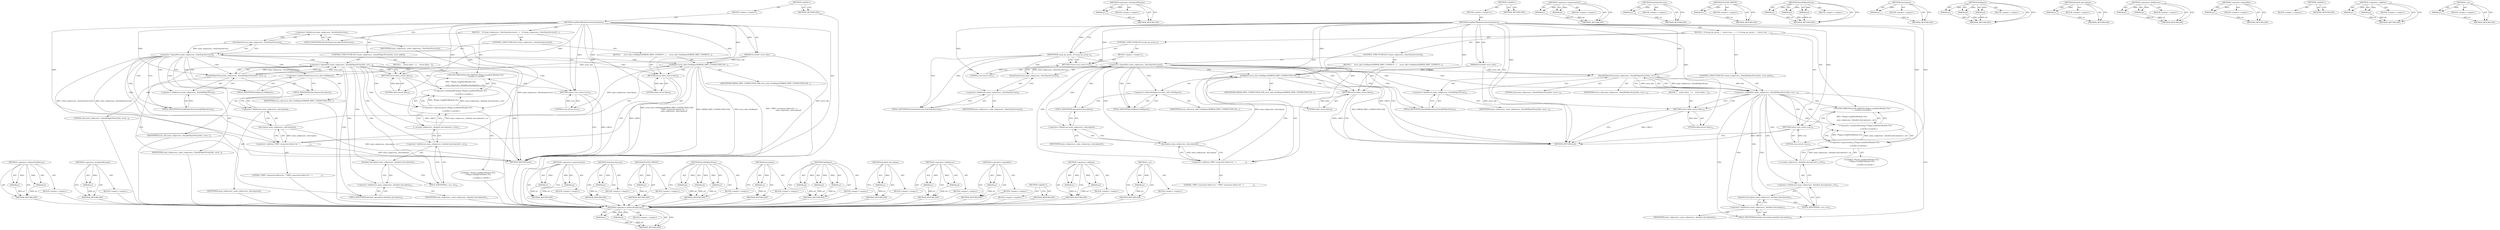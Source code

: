 digraph "c_str" {
vulnerable_100 [label=<(METHOD,&lt;operator&gt;.indirectFieldAccess)>];
vulnerable_101 [label=<(PARAM,p1)>];
vulnerable_102 [label=<(PARAM,p2)>];
vulnerable_103 [label=<(BLOCK,&lt;empty&gt;,&lt;empty&gt;)>];
vulnerable_104 [label=<(METHOD_RETURN,ANY)>];
vulnerable_124 [label=<(METHOD,&lt;operator&gt;.bracketedPrimary)>];
vulnerable_125 [label=<(PARAM,p1)>];
vulnerable_126 [label=<(BLOCK,&lt;empty&gt;,&lt;empty&gt;)>];
vulnerable_127 [label=<(METHOD_RETURN,ANY)>];
vulnerable_6 [label=<(METHOD,&lt;global&gt;)<SUB>1</SUB>>];
vulnerable_7 [label=<(BLOCK,&lt;empty&gt;,&lt;empty&gt;)<SUB>1</SUB>>];
vulnerable_8 [label=<(METHOD,LoadNaClModuleContinuationIntern)<SUB>1</SUB>>];
vulnerable_9 [label=<(PARAM,ErrorInfo* error_info)<SUB>1</SUB>>];
vulnerable_10 [label=<(BLOCK,{
  if (using_ipc_proxy_)
    return true;
   i...,{
  if (using_ipc_proxy_)
    return true;
   i...)<SUB>1</SUB>>];
vulnerable_11 [label=<(CONTROL_STRUCTURE,IF,if (using_ipc_proxy_))<SUB>2</SUB>>];
vulnerable_12 [label=<(IDENTIFIER,using_ipc_proxy_,if (using_ipc_proxy_))<SUB>2</SUB>>];
vulnerable_13 [label=<(BLOCK,&lt;empty&gt;,&lt;empty&gt;)<SUB>3</SUB>>];
vulnerable_14 [label=<(RETURN,return true;,return true;)<SUB>3</SUB>>];
vulnerable_15 [label=<(LITERAL,true,return true;)<SUB>3</SUB>>];
vulnerable_16 [label=<(CONTROL_STRUCTURE,IF,if (!main_subprocess_.StartSrpcServices()))<SUB>4</SUB>>];
vulnerable_17 [label=<(&lt;operator&gt;.logicalNot,!main_subprocess_.StartSrpcServices())<SUB>4</SUB>>];
vulnerable_18 [label=<(StartSrpcServices,main_subprocess_.StartSrpcServices())<SUB>4</SUB>>];
vulnerable_19 [label=<(&lt;operator&gt;.fieldAccess,main_subprocess_.StartSrpcServices)<SUB>4</SUB>>];
vulnerable_20 [label=<(IDENTIFIER,main_subprocess_,main_subprocess_.StartSrpcServices())<SUB>4</SUB>>];
vulnerable_21 [label=<(FIELD_IDENTIFIER,StartSrpcServices,StartSrpcServices)<SUB>4</SUB>>];
vulnerable_22 [label=<(BLOCK,{
     error_info-&gt;SetReport(ERROR_SRPC_CONNECT...,{
     error_info-&gt;SetReport(ERROR_SRPC_CONNECT...)<SUB>4</SUB>>];
vulnerable_23 [label=<(SetReport,error_info-&gt;SetReport(ERROR_SRPC_CONNECTION_FAI...)<SUB>5</SUB>>];
vulnerable_24 [label=<(&lt;operator&gt;.indirectFieldAccess,error_info-&gt;SetReport)<SUB>5</SUB>>];
vulnerable_25 [label=<(IDENTIFIER,error_info,error_info-&gt;SetReport(ERROR_SRPC_CONNECTION_FAI...)<SUB>5</SUB>>];
vulnerable_26 [label=<(FIELD_IDENTIFIER,SetReport,SetReport)<SUB>5</SUB>>];
vulnerable_27 [label=<(IDENTIFIER,ERROR_SRPC_CONNECTION_FAIL,error_info-&gt;SetReport(ERROR_SRPC_CONNECTION_FAI...)<SUB>5</SUB>>];
vulnerable_28 [label=<(&lt;operator&gt;.addition,&quot;SRPC connection failure for &quot; +
              ...)<SUB>6</SUB>>];
vulnerable_29 [label=<(LITERAL,&quot;SRPC connection failure for &quot;,&quot;SRPC connection failure for &quot; +
              ...)<SUB>6</SUB>>];
vulnerable_30 [label=<(description,main_subprocess_.description())<SUB>7</SUB>>];
vulnerable_31 [label=<(&lt;operator&gt;.fieldAccess,main_subprocess_.description)<SUB>7</SUB>>];
vulnerable_32 [label=<(IDENTIFIER,main_subprocess_,main_subprocess_.description())<SUB>7</SUB>>];
vulnerable_33 [label=<(FIELD_IDENTIFIER,description,description)<SUB>7</SUB>>];
vulnerable_34 [label=<(RETURN,return false;,return false;)<SUB>8</SUB>>];
vulnerable_35 [label=<(LITERAL,false,return false;)<SUB>8</SUB>>];
vulnerable_36 [label=<(CONTROL_STRUCTURE,IF,if (!main_subprocess_.StartJSObjectProxy(this, error_info)))<SUB>10</SUB>>];
vulnerable_37 [label=<(&lt;operator&gt;.logicalNot,!main_subprocess_.StartJSObjectProxy(this, erro...)<SUB>10</SUB>>];
vulnerable_38 [label=<(StartJSObjectProxy,main_subprocess_.StartJSObjectProxy(this, error...)<SUB>10</SUB>>];
vulnerable_39 [label=<(&lt;operator&gt;.fieldAccess,main_subprocess_.StartJSObjectProxy)<SUB>10</SUB>>];
vulnerable_40 [label=<(IDENTIFIER,main_subprocess_,main_subprocess_.StartJSObjectProxy(this, error...)<SUB>10</SUB>>];
vulnerable_41 [label=<(FIELD_IDENTIFIER,StartJSObjectProxy,StartJSObjectProxy)<SUB>10</SUB>>];
vulnerable_42 [label=<(LITERAL,this,main_subprocess_.StartJSObjectProxy(this, error...)<SUB>10</SUB>>];
vulnerable_43 [label=<(IDENTIFIER,error_info,main_subprocess_.StartJSObjectProxy(this, error...)<SUB>10</SUB>>];
vulnerable_44 [label=<(BLOCK,{
    return false;
  },{
    return false;
  })<SUB>10</SUB>>];
vulnerable_45 [label=<(RETURN,return false;,return false;)<SUB>11</SUB>>];
vulnerable_46 [label=<(LITERAL,false,return false;)<SUB>11</SUB>>];
vulnerable_47 [label="<(PLUGIN_PRINTF,PLUGIN_PRINTF((&quot;Plugin::LoadNaClModule (%s)\n&quot;,...)<SUB>13</SUB>>"];
vulnerable_48 [label="<(&lt;operator&gt;.bracketedPrimary,(&quot;Plugin::LoadNaClModule (%s)\n&quot;,
             ...)<SUB>13</SUB>>"];
vulnerable_49 [label="<(&lt;operator&gt;.expressionList,&quot;Plugin::LoadNaClModule (%s)\n&quot;,
              ...)<SUB>13</SUB>>"];
vulnerable_50 [label="<(LITERAL,&quot;Plugin::LoadNaClModule (%s)\n&quot;,&quot;Plugin::LoadNaClModule (%s)\n&quot;,
              ...)<SUB>13</SUB>>"];
vulnerable_51 [label=<(c_str,main_subprocess_.detailed_description().c_str())<SUB>14</SUB>>];
vulnerable_52 [label=<(&lt;operator&gt;.fieldAccess,main_subprocess_.detailed_description().c_str)<SUB>14</SUB>>];
vulnerable_53 [label=<(detailed_description,main_subprocess_.detailed_description())<SUB>14</SUB>>];
vulnerable_54 [label=<(&lt;operator&gt;.fieldAccess,main_subprocess_.detailed_description)<SUB>14</SUB>>];
vulnerable_55 [label=<(IDENTIFIER,main_subprocess_,main_subprocess_.detailed_description())<SUB>14</SUB>>];
vulnerable_56 [label=<(FIELD_IDENTIFIER,detailed_description,detailed_description)<SUB>14</SUB>>];
vulnerable_57 [label=<(FIELD_IDENTIFIER,c_str,c_str)<SUB>14</SUB>>];
vulnerable_58 [label=<(RETURN,return true;,return true;)<SUB>15</SUB>>];
vulnerable_59 [label=<(LITERAL,true,return true;)<SUB>15</SUB>>];
vulnerable_60 [label=<(METHOD_RETURN,bool)<SUB>1</SUB>>];
vulnerable_62 [label=<(METHOD_RETURN,ANY)<SUB>1</SUB>>];
vulnerable_128 [label=<(METHOD,&lt;operator&gt;.expressionList)>];
vulnerable_129 [label=<(PARAM,p1)>];
vulnerable_130 [label=<(PARAM,p2)>];
vulnerable_131 [label=<(BLOCK,&lt;empty&gt;,&lt;empty&gt;)>];
vulnerable_132 [label=<(METHOD_RETURN,ANY)>];
vulnerable_85 [label=<(METHOD,StartSrpcServices)>];
vulnerable_86 [label=<(PARAM,p1)>];
vulnerable_87 [label=<(BLOCK,&lt;empty&gt;,&lt;empty&gt;)>];
vulnerable_88 [label=<(METHOD_RETURN,ANY)>];
vulnerable_120 [label=<(METHOD,PLUGIN_PRINTF)>];
vulnerable_121 [label=<(PARAM,p1)>];
vulnerable_122 [label=<(BLOCK,&lt;empty&gt;,&lt;empty&gt;)>];
vulnerable_123 [label=<(METHOD_RETURN,ANY)>];
vulnerable_114 [label=<(METHOD,StartJSObjectProxy)>];
vulnerable_115 [label=<(PARAM,p1)>];
vulnerable_116 [label=<(PARAM,p2)>];
vulnerable_117 [label=<(PARAM,p3)>];
vulnerable_118 [label=<(BLOCK,&lt;empty&gt;,&lt;empty&gt;)>];
vulnerable_119 [label=<(METHOD_RETURN,ANY)>];
vulnerable_110 [label=<(METHOD,description)>];
vulnerable_111 [label=<(PARAM,p1)>];
vulnerable_112 [label=<(BLOCK,&lt;empty&gt;,&lt;empty&gt;)>];
vulnerable_113 [label=<(METHOD_RETURN,ANY)>];
vulnerable_94 [label=<(METHOD,SetReport)>];
vulnerable_95 [label=<(PARAM,p1)>];
vulnerable_96 [label=<(PARAM,p2)>];
vulnerable_97 [label=<(PARAM,p3)>];
vulnerable_98 [label=<(BLOCK,&lt;empty&gt;,&lt;empty&gt;)>];
vulnerable_99 [label=<(METHOD_RETURN,ANY)>];
vulnerable_137 [label=<(METHOD,detailed_description)>];
vulnerable_138 [label=<(PARAM,p1)>];
vulnerable_139 [label=<(BLOCK,&lt;empty&gt;,&lt;empty&gt;)>];
vulnerable_140 [label=<(METHOD_RETURN,ANY)>];
vulnerable_89 [label=<(METHOD,&lt;operator&gt;.fieldAccess)>];
vulnerable_90 [label=<(PARAM,p1)>];
vulnerable_91 [label=<(PARAM,p2)>];
vulnerable_92 [label=<(BLOCK,&lt;empty&gt;,&lt;empty&gt;)>];
vulnerable_93 [label=<(METHOD_RETURN,ANY)>];
vulnerable_81 [label=<(METHOD,&lt;operator&gt;.logicalNot)>];
vulnerable_82 [label=<(PARAM,p1)>];
vulnerable_83 [label=<(BLOCK,&lt;empty&gt;,&lt;empty&gt;)>];
vulnerable_84 [label=<(METHOD_RETURN,ANY)>];
vulnerable_75 [label=<(METHOD,&lt;global&gt;)<SUB>1</SUB>>];
vulnerable_76 [label=<(BLOCK,&lt;empty&gt;,&lt;empty&gt;)>];
vulnerable_77 [label=<(METHOD_RETURN,ANY)>];
vulnerable_105 [label=<(METHOD,&lt;operator&gt;.addition)>];
vulnerable_106 [label=<(PARAM,p1)>];
vulnerable_107 [label=<(PARAM,p2)>];
vulnerable_108 [label=<(BLOCK,&lt;empty&gt;,&lt;empty&gt;)>];
vulnerable_109 [label=<(METHOD_RETURN,ANY)>];
vulnerable_133 [label=<(METHOD,c_str)>];
vulnerable_134 [label=<(PARAM,p1)>];
vulnerable_135 [label=<(BLOCK,&lt;empty&gt;,&lt;empty&gt;)>];
vulnerable_136 [label=<(METHOD_RETURN,ANY)>];
fixed_95 [label=<(METHOD,&lt;operator&gt;.indirectFieldAccess)>];
fixed_96 [label=<(PARAM,p1)>];
fixed_97 [label=<(PARAM,p2)>];
fixed_98 [label=<(BLOCK,&lt;empty&gt;,&lt;empty&gt;)>];
fixed_99 [label=<(METHOD_RETURN,ANY)>];
fixed_119 [label=<(METHOD,&lt;operator&gt;.bracketedPrimary)>];
fixed_120 [label=<(PARAM,p1)>];
fixed_121 [label=<(BLOCK,&lt;empty&gt;,&lt;empty&gt;)>];
fixed_122 [label=<(METHOD_RETURN,ANY)>];
fixed_6 [label=<(METHOD,&lt;global&gt;)<SUB>1</SUB>>];
fixed_7 [label=<(BLOCK,&lt;empty&gt;,&lt;empty&gt;)<SUB>1</SUB>>];
fixed_8 [label=<(METHOD,LoadNaClModuleContinuationIntern)<SUB>1</SUB>>];
fixed_9 [label=<(PARAM,ErrorInfo* error_info)<SUB>1</SUB>>];
fixed_10 [label=<(BLOCK,{
   if (!main_subprocess_.StartSrpcServices())...,{
   if (!main_subprocess_.StartSrpcServices())...)<SUB>1</SUB>>];
fixed_11 [label=<(CONTROL_STRUCTURE,IF,if (!main_subprocess_.StartSrpcServices()))<SUB>2</SUB>>];
fixed_12 [label=<(&lt;operator&gt;.logicalNot,!main_subprocess_.StartSrpcServices())<SUB>2</SUB>>];
fixed_13 [label=<(StartSrpcServices,main_subprocess_.StartSrpcServices())<SUB>2</SUB>>];
fixed_14 [label=<(&lt;operator&gt;.fieldAccess,main_subprocess_.StartSrpcServices)<SUB>2</SUB>>];
fixed_15 [label=<(IDENTIFIER,main_subprocess_,main_subprocess_.StartSrpcServices())<SUB>2</SUB>>];
fixed_16 [label=<(FIELD_IDENTIFIER,StartSrpcServices,StartSrpcServices)<SUB>2</SUB>>];
fixed_17 [label=<(BLOCK,{
     error_info-&gt;SetReport(ERROR_SRPC_CONNECT...,{
     error_info-&gt;SetReport(ERROR_SRPC_CONNECT...)<SUB>2</SUB>>];
fixed_18 [label=<(SetReport,error_info-&gt;SetReport(ERROR_SRPC_CONNECTION_FAI...)<SUB>3</SUB>>];
fixed_19 [label=<(&lt;operator&gt;.indirectFieldAccess,error_info-&gt;SetReport)<SUB>3</SUB>>];
fixed_20 [label=<(IDENTIFIER,error_info,error_info-&gt;SetReport(ERROR_SRPC_CONNECTION_FAI...)<SUB>3</SUB>>];
fixed_21 [label=<(FIELD_IDENTIFIER,SetReport,SetReport)<SUB>3</SUB>>];
fixed_22 [label=<(IDENTIFIER,ERROR_SRPC_CONNECTION_FAIL,error_info-&gt;SetReport(ERROR_SRPC_CONNECTION_FAI...)<SUB>3</SUB>>];
fixed_23 [label=<(&lt;operator&gt;.addition,&quot;SRPC connection failure for &quot; +
              ...)<SUB>4</SUB>>];
fixed_24 [label=<(LITERAL,&quot;SRPC connection failure for &quot;,&quot;SRPC connection failure for &quot; +
              ...)<SUB>4</SUB>>];
fixed_25 [label=<(description,main_subprocess_.description())<SUB>5</SUB>>];
fixed_26 [label=<(&lt;operator&gt;.fieldAccess,main_subprocess_.description)<SUB>5</SUB>>];
fixed_27 [label=<(IDENTIFIER,main_subprocess_,main_subprocess_.description())<SUB>5</SUB>>];
fixed_28 [label=<(FIELD_IDENTIFIER,description,description)<SUB>5</SUB>>];
fixed_29 [label=<(RETURN,return false;,return false;)<SUB>6</SUB>>];
fixed_30 [label=<(LITERAL,false,return false;)<SUB>6</SUB>>];
fixed_31 [label=<(CONTROL_STRUCTURE,IF,if (!main_subprocess_.StartJSObjectProxy(this, error_info)))<SUB>8</SUB>>];
fixed_32 [label=<(&lt;operator&gt;.logicalNot,!main_subprocess_.StartJSObjectProxy(this, erro...)<SUB>8</SUB>>];
fixed_33 [label=<(StartJSObjectProxy,main_subprocess_.StartJSObjectProxy(this, error...)<SUB>8</SUB>>];
fixed_34 [label=<(&lt;operator&gt;.fieldAccess,main_subprocess_.StartJSObjectProxy)<SUB>8</SUB>>];
fixed_35 [label=<(IDENTIFIER,main_subprocess_,main_subprocess_.StartJSObjectProxy(this, error...)<SUB>8</SUB>>];
fixed_36 [label=<(FIELD_IDENTIFIER,StartJSObjectProxy,StartJSObjectProxy)<SUB>8</SUB>>];
fixed_37 [label=<(LITERAL,this,main_subprocess_.StartJSObjectProxy(this, error...)<SUB>8</SUB>>];
fixed_38 [label=<(IDENTIFIER,error_info,main_subprocess_.StartJSObjectProxy(this, error...)<SUB>8</SUB>>];
fixed_39 [label=<(BLOCK,{
    return false;
  },{
    return false;
  })<SUB>8</SUB>>];
fixed_40 [label=<(RETURN,return false;,return false;)<SUB>9</SUB>>];
fixed_41 [label=<(LITERAL,false,return false;)<SUB>9</SUB>>];
fixed_42 [label="<(PLUGIN_PRINTF,PLUGIN_PRINTF((&quot;Plugin::LoadNaClModule (%s)\n&quot;,...)<SUB>11</SUB>>"];
fixed_43 [label="<(&lt;operator&gt;.bracketedPrimary,(&quot;Plugin::LoadNaClModule (%s)\n&quot;,
             ...)<SUB>11</SUB>>"];
fixed_44 [label="<(&lt;operator&gt;.expressionList,&quot;Plugin::LoadNaClModule (%s)\n&quot;,
              ...)<SUB>11</SUB>>"];
fixed_45 [label="<(LITERAL,&quot;Plugin::LoadNaClModule (%s)\n&quot;,&quot;Plugin::LoadNaClModule (%s)\n&quot;,
              ...)<SUB>11</SUB>>"];
fixed_46 [label=<(c_str,main_subprocess_.detailed_description().c_str())<SUB>12</SUB>>];
fixed_47 [label=<(&lt;operator&gt;.fieldAccess,main_subprocess_.detailed_description().c_str)<SUB>12</SUB>>];
fixed_48 [label=<(detailed_description,main_subprocess_.detailed_description())<SUB>12</SUB>>];
fixed_49 [label=<(&lt;operator&gt;.fieldAccess,main_subprocess_.detailed_description)<SUB>12</SUB>>];
fixed_50 [label=<(IDENTIFIER,main_subprocess_,main_subprocess_.detailed_description())<SUB>12</SUB>>];
fixed_51 [label=<(FIELD_IDENTIFIER,detailed_description,detailed_description)<SUB>12</SUB>>];
fixed_52 [label=<(FIELD_IDENTIFIER,c_str,c_str)<SUB>12</SUB>>];
fixed_53 [label=<(RETURN,return true;,return true;)<SUB>13</SUB>>];
fixed_54 [label=<(LITERAL,true,return true;)<SUB>13</SUB>>];
fixed_55 [label=<(METHOD_RETURN,bool)<SUB>1</SUB>>];
fixed_57 [label=<(METHOD_RETURN,ANY)<SUB>1</SUB>>];
fixed_123 [label=<(METHOD,&lt;operator&gt;.expressionList)>];
fixed_124 [label=<(PARAM,p1)>];
fixed_125 [label=<(PARAM,p2)>];
fixed_126 [label=<(BLOCK,&lt;empty&gt;,&lt;empty&gt;)>];
fixed_127 [label=<(METHOD_RETURN,ANY)>];
fixed_80 [label=<(METHOD,StartSrpcServices)>];
fixed_81 [label=<(PARAM,p1)>];
fixed_82 [label=<(BLOCK,&lt;empty&gt;,&lt;empty&gt;)>];
fixed_83 [label=<(METHOD_RETURN,ANY)>];
fixed_115 [label=<(METHOD,PLUGIN_PRINTF)>];
fixed_116 [label=<(PARAM,p1)>];
fixed_117 [label=<(BLOCK,&lt;empty&gt;,&lt;empty&gt;)>];
fixed_118 [label=<(METHOD_RETURN,ANY)>];
fixed_109 [label=<(METHOD,StartJSObjectProxy)>];
fixed_110 [label=<(PARAM,p1)>];
fixed_111 [label=<(PARAM,p2)>];
fixed_112 [label=<(PARAM,p3)>];
fixed_113 [label=<(BLOCK,&lt;empty&gt;,&lt;empty&gt;)>];
fixed_114 [label=<(METHOD_RETURN,ANY)>];
fixed_105 [label=<(METHOD,description)>];
fixed_106 [label=<(PARAM,p1)>];
fixed_107 [label=<(BLOCK,&lt;empty&gt;,&lt;empty&gt;)>];
fixed_108 [label=<(METHOD_RETURN,ANY)>];
fixed_89 [label=<(METHOD,SetReport)>];
fixed_90 [label=<(PARAM,p1)>];
fixed_91 [label=<(PARAM,p2)>];
fixed_92 [label=<(PARAM,p3)>];
fixed_93 [label=<(BLOCK,&lt;empty&gt;,&lt;empty&gt;)>];
fixed_94 [label=<(METHOD_RETURN,ANY)>];
fixed_132 [label=<(METHOD,detailed_description)>];
fixed_133 [label=<(PARAM,p1)>];
fixed_134 [label=<(BLOCK,&lt;empty&gt;,&lt;empty&gt;)>];
fixed_135 [label=<(METHOD_RETURN,ANY)>];
fixed_84 [label=<(METHOD,&lt;operator&gt;.fieldAccess)>];
fixed_85 [label=<(PARAM,p1)>];
fixed_86 [label=<(PARAM,p2)>];
fixed_87 [label=<(BLOCK,&lt;empty&gt;,&lt;empty&gt;)>];
fixed_88 [label=<(METHOD_RETURN,ANY)>];
fixed_76 [label=<(METHOD,&lt;operator&gt;.logicalNot)>];
fixed_77 [label=<(PARAM,p1)>];
fixed_78 [label=<(BLOCK,&lt;empty&gt;,&lt;empty&gt;)>];
fixed_79 [label=<(METHOD_RETURN,ANY)>];
fixed_70 [label=<(METHOD,&lt;global&gt;)<SUB>1</SUB>>];
fixed_71 [label=<(BLOCK,&lt;empty&gt;,&lt;empty&gt;)>];
fixed_72 [label=<(METHOD_RETURN,ANY)>];
fixed_100 [label=<(METHOD,&lt;operator&gt;.addition)>];
fixed_101 [label=<(PARAM,p1)>];
fixed_102 [label=<(PARAM,p2)>];
fixed_103 [label=<(BLOCK,&lt;empty&gt;,&lt;empty&gt;)>];
fixed_104 [label=<(METHOD_RETURN,ANY)>];
fixed_128 [label=<(METHOD,c_str)>];
fixed_129 [label=<(PARAM,p1)>];
fixed_130 [label=<(BLOCK,&lt;empty&gt;,&lt;empty&gt;)>];
fixed_131 [label=<(METHOD_RETURN,ANY)>];
vulnerable_100 -> vulnerable_101  [key=0, label="AST: "];
vulnerable_100 -> vulnerable_101  [key=1, label="DDG: "];
vulnerable_100 -> vulnerable_103  [key=0, label="AST: "];
vulnerable_100 -> vulnerable_102  [key=0, label="AST: "];
vulnerable_100 -> vulnerable_102  [key=1, label="DDG: "];
vulnerable_100 -> vulnerable_104  [key=0, label="AST: "];
vulnerable_100 -> vulnerable_104  [key=1, label="CFG: "];
vulnerable_101 -> vulnerable_104  [key=0, label="DDG: p1"];
vulnerable_102 -> vulnerable_104  [key=0, label="DDG: p2"];
vulnerable_124 -> vulnerable_125  [key=0, label="AST: "];
vulnerable_124 -> vulnerable_125  [key=1, label="DDG: "];
vulnerable_124 -> vulnerable_126  [key=0, label="AST: "];
vulnerable_124 -> vulnerable_127  [key=0, label="AST: "];
vulnerable_124 -> vulnerable_127  [key=1, label="CFG: "];
vulnerable_125 -> vulnerable_127  [key=0, label="DDG: p1"];
vulnerable_6 -> vulnerable_7  [key=0, label="AST: "];
vulnerable_6 -> vulnerable_62  [key=0, label="AST: "];
vulnerable_6 -> vulnerable_62  [key=1, label="CFG: "];
vulnerable_7 -> vulnerable_8  [key=0, label="AST: "];
vulnerable_8 -> vulnerable_9  [key=0, label="AST: "];
vulnerable_8 -> vulnerable_9  [key=1, label="DDG: "];
vulnerable_8 -> vulnerable_10  [key=0, label="AST: "];
vulnerable_8 -> vulnerable_60  [key=0, label="AST: "];
vulnerable_8 -> vulnerable_12  [key=0, label="CFG: "];
vulnerable_8 -> vulnerable_12  [key=1, label="DDG: "];
vulnerable_8 -> vulnerable_58  [key=0, label="DDG: "];
vulnerable_8 -> vulnerable_59  [key=0, label="DDG: "];
vulnerable_8 -> vulnerable_14  [key=0, label="DDG: "];
vulnerable_8 -> vulnerable_34  [key=0, label="DDG: "];
vulnerable_8 -> vulnerable_45  [key=0, label="DDG: "];
vulnerable_8 -> vulnerable_15  [key=0, label="DDG: "];
vulnerable_8 -> vulnerable_23  [key=0, label="DDG: "];
vulnerable_8 -> vulnerable_35  [key=0, label="DDG: "];
vulnerable_8 -> vulnerable_38  [key=0, label="DDG: "];
vulnerable_8 -> vulnerable_46  [key=0, label="DDG: "];
vulnerable_8 -> vulnerable_49  [key=0, label="DDG: "];
vulnerable_8 -> vulnerable_28  [key=0, label="DDG: "];
vulnerable_9 -> vulnerable_60  [key=0, label="DDG: error_info"];
vulnerable_9 -> vulnerable_23  [key=0, label="DDG: error_info"];
vulnerable_9 -> vulnerable_38  [key=0, label="DDG: error_info"];
vulnerable_10 -> vulnerable_11  [key=0, label="AST: "];
vulnerable_10 -> vulnerable_16  [key=0, label="AST: "];
vulnerable_10 -> vulnerable_36  [key=0, label="AST: "];
vulnerable_10 -> vulnerable_47  [key=0, label="AST: "];
vulnerable_10 -> vulnerable_58  [key=0, label="AST: "];
vulnerable_11 -> vulnerable_12  [key=0, label="AST: "];
vulnerable_11 -> vulnerable_13  [key=0, label="AST: "];
vulnerable_12 -> vulnerable_14  [key=0, label="CFG: "];
vulnerable_12 -> vulnerable_14  [key=1, label="CDG: "];
vulnerable_12 -> vulnerable_21  [key=0, label="CFG: "];
vulnerable_12 -> vulnerable_21  [key=1, label="CDG: "];
vulnerable_12 -> vulnerable_17  [key=0, label="CDG: "];
vulnerable_12 -> vulnerable_19  [key=0, label="CDG: "];
vulnerable_12 -> vulnerable_18  [key=0, label="CDG: "];
vulnerable_13 -> vulnerable_14  [key=0, label="AST: "];
vulnerable_14 -> vulnerable_15  [key=0, label="AST: "];
vulnerable_14 -> vulnerable_60  [key=0, label="CFG: "];
vulnerable_14 -> vulnerable_60  [key=1, label="DDG: &lt;RET&gt;"];
vulnerable_15 -> vulnerable_14  [key=0, label="DDG: true"];
vulnerable_16 -> vulnerable_17  [key=0, label="AST: "];
vulnerable_16 -> vulnerable_22  [key=0, label="AST: "];
vulnerable_17 -> vulnerable_18  [key=0, label="AST: "];
vulnerable_17 -> vulnerable_26  [key=0, label="CFG: "];
vulnerable_17 -> vulnerable_26  [key=1, label="CDG: "];
vulnerable_17 -> vulnerable_41  [key=0, label="CFG: "];
vulnerable_17 -> vulnerable_41  [key=1, label="CDG: "];
vulnerable_17 -> vulnerable_24  [key=0, label="CDG: "];
vulnerable_17 -> vulnerable_30  [key=0, label="CDG: "];
vulnerable_17 -> vulnerable_34  [key=0, label="CDG: "];
vulnerable_17 -> vulnerable_33  [key=0, label="CDG: "];
vulnerable_17 -> vulnerable_23  [key=0, label="CDG: "];
vulnerable_17 -> vulnerable_28  [key=0, label="CDG: "];
vulnerable_17 -> vulnerable_37  [key=0, label="CDG: "];
vulnerable_17 -> vulnerable_38  [key=0, label="CDG: "];
vulnerable_17 -> vulnerable_39  [key=0, label="CDG: "];
vulnerable_17 -> vulnerable_31  [key=0, label="CDG: "];
vulnerable_18 -> vulnerable_19  [key=0, label="AST: "];
vulnerable_18 -> vulnerable_17  [key=0, label="CFG: "];
vulnerable_18 -> vulnerable_17  [key=1, label="DDG: main_subprocess_.StartSrpcServices"];
vulnerable_19 -> vulnerable_20  [key=0, label="AST: "];
vulnerable_19 -> vulnerable_21  [key=0, label="AST: "];
vulnerable_19 -> vulnerable_18  [key=0, label="CFG: "];
vulnerable_21 -> vulnerable_19  [key=0, label="CFG: "];
vulnerable_22 -> vulnerable_23  [key=0, label="AST: "];
vulnerable_22 -> vulnerable_34  [key=0, label="AST: "];
vulnerable_23 -> vulnerable_24  [key=0, label="AST: "];
vulnerable_23 -> vulnerable_27  [key=0, label="AST: "];
vulnerable_23 -> vulnerable_28  [key=0, label="AST: "];
vulnerable_23 -> vulnerable_34  [key=0, label="CFG: "];
vulnerable_23 -> vulnerable_60  [key=0, label="DDG: ERROR_SRPC_CONNECTION_FAIL"];
vulnerable_24 -> vulnerable_25  [key=0, label="AST: "];
vulnerable_24 -> vulnerable_26  [key=0, label="AST: "];
vulnerable_24 -> vulnerable_33  [key=0, label="CFG: "];
vulnerable_26 -> vulnerable_24  [key=0, label="CFG: "];
vulnerable_28 -> vulnerable_29  [key=0, label="AST: "];
vulnerable_28 -> vulnerable_30  [key=0, label="AST: "];
vulnerable_28 -> vulnerable_23  [key=0, label="CFG: "];
vulnerable_30 -> vulnerable_31  [key=0, label="AST: "];
vulnerable_30 -> vulnerable_28  [key=0, label="CFG: "];
vulnerable_30 -> vulnerable_28  [key=1, label="DDG: main_subprocess_.description"];
vulnerable_30 -> vulnerable_23  [key=0, label="DDG: main_subprocess_.description"];
vulnerable_31 -> vulnerable_32  [key=0, label="AST: "];
vulnerable_31 -> vulnerable_33  [key=0, label="AST: "];
vulnerable_31 -> vulnerable_30  [key=0, label="CFG: "];
vulnerable_33 -> vulnerable_31  [key=0, label="CFG: "];
vulnerable_34 -> vulnerable_35  [key=0, label="AST: "];
vulnerable_34 -> vulnerable_60  [key=0, label="CFG: "];
vulnerable_34 -> vulnerable_60  [key=1, label="DDG: &lt;RET&gt;"];
vulnerable_35 -> vulnerable_34  [key=0, label="DDG: false"];
vulnerable_36 -> vulnerable_37  [key=0, label="AST: "];
vulnerable_36 -> vulnerable_44  [key=0, label="AST: "];
vulnerable_37 -> vulnerable_38  [key=0, label="AST: "];
vulnerable_37 -> vulnerable_45  [key=0, label="CFG: "];
vulnerable_37 -> vulnerable_45  [key=1, label="CDG: "];
vulnerable_37 -> vulnerable_56  [key=0, label="CFG: "];
vulnerable_37 -> vulnerable_56  [key=1, label="CDG: "];
vulnerable_37 -> vulnerable_47  [key=0, label="CDG: "];
vulnerable_37 -> vulnerable_48  [key=0, label="CDG: "];
vulnerable_37 -> vulnerable_58  [key=0, label="CDG: "];
vulnerable_37 -> vulnerable_49  [key=0, label="CDG: "];
vulnerable_37 -> vulnerable_51  [key=0, label="CDG: "];
vulnerable_37 -> vulnerable_57  [key=0, label="CDG: "];
vulnerable_37 -> vulnerable_52  [key=0, label="CDG: "];
vulnerable_37 -> vulnerable_53  [key=0, label="CDG: "];
vulnerable_37 -> vulnerable_54  [key=0, label="CDG: "];
vulnerable_38 -> vulnerable_39  [key=0, label="AST: "];
vulnerable_38 -> vulnerable_42  [key=0, label="AST: "];
vulnerable_38 -> vulnerable_43  [key=0, label="AST: "];
vulnerable_38 -> vulnerable_37  [key=0, label="CFG: "];
vulnerable_38 -> vulnerable_37  [key=1, label="DDG: main_subprocess_.StartJSObjectProxy"];
vulnerable_38 -> vulnerable_37  [key=2, label="DDG: this"];
vulnerable_38 -> vulnerable_37  [key=3, label="DDG: error_info"];
vulnerable_39 -> vulnerable_40  [key=0, label="AST: "];
vulnerable_39 -> vulnerable_41  [key=0, label="AST: "];
vulnerable_39 -> vulnerable_38  [key=0, label="CFG: "];
vulnerable_41 -> vulnerable_39  [key=0, label="CFG: "];
vulnerable_44 -> vulnerable_45  [key=0, label="AST: "];
vulnerable_45 -> vulnerable_46  [key=0, label="AST: "];
vulnerable_45 -> vulnerable_60  [key=0, label="CFG: "];
vulnerable_45 -> vulnerable_60  [key=1, label="DDG: &lt;RET&gt;"];
vulnerable_46 -> vulnerable_45  [key=0, label="DDG: false"];
vulnerable_47 -> vulnerable_48  [key=0, label="AST: "];
vulnerable_47 -> vulnerable_58  [key=0, label="CFG: "];
vulnerable_48 -> vulnerable_49  [key=0, label="AST: "];
vulnerable_48 -> vulnerable_47  [key=0, label="CFG: "];
vulnerable_48 -> vulnerable_47  [key=1, label="DDG: &quot;Plugin::LoadNaClModule (%s)\n&quot;,
                 main_subprocess_.detailed_description().c_str()"];
vulnerable_49 -> vulnerable_50  [key=0, label="AST: "];
vulnerable_49 -> vulnerable_51  [key=0, label="AST: "];
vulnerable_49 -> vulnerable_48  [key=0, label="CFG: "];
vulnerable_49 -> vulnerable_48  [key=1, label="DDG: &quot;Plugin::LoadNaClModule (%s)\n&quot;"];
vulnerable_49 -> vulnerable_48  [key=2, label="DDG: main_subprocess_.detailed_description().c_str()"];
vulnerable_51 -> vulnerable_52  [key=0, label="AST: "];
vulnerable_51 -> vulnerable_49  [key=0, label="CFG: "];
vulnerable_51 -> vulnerable_49  [key=1, label="DDG: main_subprocess_.detailed_description().c_str"];
vulnerable_52 -> vulnerable_53  [key=0, label="AST: "];
vulnerable_52 -> vulnerable_57  [key=0, label="AST: "];
vulnerable_52 -> vulnerable_51  [key=0, label="CFG: "];
vulnerable_53 -> vulnerable_54  [key=0, label="AST: "];
vulnerable_53 -> vulnerable_57  [key=0, label="CFG: "];
vulnerable_54 -> vulnerable_55  [key=0, label="AST: "];
vulnerable_54 -> vulnerable_56  [key=0, label="AST: "];
vulnerable_54 -> vulnerable_53  [key=0, label="CFG: "];
vulnerable_56 -> vulnerable_54  [key=0, label="CFG: "];
vulnerable_57 -> vulnerable_52  [key=0, label="CFG: "];
vulnerable_58 -> vulnerable_59  [key=0, label="AST: "];
vulnerable_58 -> vulnerable_60  [key=0, label="CFG: "];
vulnerable_58 -> vulnerable_60  [key=1, label="DDG: &lt;RET&gt;"];
vulnerable_59 -> vulnerable_58  [key=0, label="DDG: true"];
vulnerable_128 -> vulnerable_129  [key=0, label="AST: "];
vulnerable_128 -> vulnerable_129  [key=1, label="DDG: "];
vulnerable_128 -> vulnerable_131  [key=0, label="AST: "];
vulnerable_128 -> vulnerable_130  [key=0, label="AST: "];
vulnerable_128 -> vulnerable_130  [key=1, label="DDG: "];
vulnerable_128 -> vulnerable_132  [key=0, label="AST: "];
vulnerable_128 -> vulnerable_132  [key=1, label="CFG: "];
vulnerable_129 -> vulnerable_132  [key=0, label="DDG: p1"];
vulnerable_130 -> vulnerable_132  [key=0, label="DDG: p2"];
vulnerable_85 -> vulnerable_86  [key=0, label="AST: "];
vulnerable_85 -> vulnerable_86  [key=1, label="DDG: "];
vulnerable_85 -> vulnerable_87  [key=0, label="AST: "];
vulnerable_85 -> vulnerable_88  [key=0, label="AST: "];
vulnerable_85 -> vulnerable_88  [key=1, label="CFG: "];
vulnerable_86 -> vulnerable_88  [key=0, label="DDG: p1"];
vulnerable_120 -> vulnerable_121  [key=0, label="AST: "];
vulnerable_120 -> vulnerable_121  [key=1, label="DDG: "];
vulnerable_120 -> vulnerable_122  [key=0, label="AST: "];
vulnerable_120 -> vulnerable_123  [key=0, label="AST: "];
vulnerable_120 -> vulnerable_123  [key=1, label="CFG: "];
vulnerable_121 -> vulnerable_123  [key=0, label="DDG: p1"];
vulnerable_114 -> vulnerable_115  [key=0, label="AST: "];
vulnerable_114 -> vulnerable_115  [key=1, label="DDG: "];
vulnerable_114 -> vulnerable_118  [key=0, label="AST: "];
vulnerable_114 -> vulnerable_116  [key=0, label="AST: "];
vulnerable_114 -> vulnerable_116  [key=1, label="DDG: "];
vulnerable_114 -> vulnerable_119  [key=0, label="AST: "];
vulnerable_114 -> vulnerable_119  [key=1, label="CFG: "];
vulnerable_114 -> vulnerable_117  [key=0, label="AST: "];
vulnerable_114 -> vulnerable_117  [key=1, label="DDG: "];
vulnerable_115 -> vulnerable_119  [key=0, label="DDG: p1"];
vulnerable_116 -> vulnerable_119  [key=0, label="DDG: p2"];
vulnerable_117 -> vulnerable_119  [key=0, label="DDG: p3"];
vulnerable_110 -> vulnerable_111  [key=0, label="AST: "];
vulnerable_110 -> vulnerable_111  [key=1, label="DDG: "];
vulnerable_110 -> vulnerable_112  [key=0, label="AST: "];
vulnerable_110 -> vulnerable_113  [key=0, label="AST: "];
vulnerable_110 -> vulnerable_113  [key=1, label="CFG: "];
vulnerable_111 -> vulnerable_113  [key=0, label="DDG: p1"];
vulnerable_94 -> vulnerable_95  [key=0, label="AST: "];
vulnerable_94 -> vulnerable_95  [key=1, label="DDG: "];
vulnerable_94 -> vulnerable_98  [key=0, label="AST: "];
vulnerable_94 -> vulnerable_96  [key=0, label="AST: "];
vulnerable_94 -> vulnerable_96  [key=1, label="DDG: "];
vulnerable_94 -> vulnerable_99  [key=0, label="AST: "];
vulnerable_94 -> vulnerable_99  [key=1, label="CFG: "];
vulnerable_94 -> vulnerable_97  [key=0, label="AST: "];
vulnerable_94 -> vulnerable_97  [key=1, label="DDG: "];
vulnerable_95 -> vulnerable_99  [key=0, label="DDG: p1"];
vulnerable_96 -> vulnerable_99  [key=0, label="DDG: p2"];
vulnerable_97 -> vulnerable_99  [key=0, label="DDG: p3"];
vulnerable_137 -> vulnerable_138  [key=0, label="AST: "];
vulnerable_137 -> vulnerable_138  [key=1, label="DDG: "];
vulnerable_137 -> vulnerable_139  [key=0, label="AST: "];
vulnerable_137 -> vulnerable_140  [key=0, label="AST: "];
vulnerable_137 -> vulnerable_140  [key=1, label="CFG: "];
vulnerable_138 -> vulnerable_140  [key=0, label="DDG: p1"];
vulnerable_89 -> vulnerable_90  [key=0, label="AST: "];
vulnerable_89 -> vulnerable_90  [key=1, label="DDG: "];
vulnerable_89 -> vulnerable_92  [key=0, label="AST: "];
vulnerable_89 -> vulnerable_91  [key=0, label="AST: "];
vulnerable_89 -> vulnerable_91  [key=1, label="DDG: "];
vulnerable_89 -> vulnerable_93  [key=0, label="AST: "];
vulnerable_89 -> vulnerable_93  [key=1, label="CFG: "];
vulnerable_90 -> vulnerable_93  [key=0, label="DDG: p1"];
vulnerable_91 -> vulnerable_93  [key=0, label="DDG: p2"];
vulnerable_81 -> vulnerable_82  [key=0, label="AST: "];
vulnerable_81 -> vulnerable_82  [key=1, label="DDG: "];
vulnerable_81 -> vulnerable_83  [key=0, label="AST: "];
vulnerable_81 -> vulnerable_84  [key=0, label="AST: "];
vulnerable_81 -> vulnerable_84  [key=1, label="CFG: "];
vulnerable_82 -> vulnerable_84  [key=0, label="DDG: p1"];
vulnerable_75 -> vulnerable_76  [key=0, label="AST: "];
vulnerable_75 -> vulnerable_77  [key=0, label="AST: "];
vulnerable_75 -> vulnerable_77  [key=1, label="CFG: "];
vulnerable_105 -> vulnerable_106  [key=0, label="AST: "];
vulnerable_105 -> vulnerable_106  [key=1, label="DDG: "];
vulnerable_105 -> vulnerable_108  [key=0, label="AST: "];
vulnerable_105 -> vulnerable_107  [key=0, label="AST: "];
vulnerable_105 -> vulnerable_107  [key=1, label="DDG: "];
vulnerable_105 -> vulnerable_109  [key=0, label="AST: "];
vulnerable_105 -> vulnerable_109  [key=1, label="CFG: "];
vulnerable_106 -> vulnerable_109  [key=0, label="DDG: p1"];
vulnerable_107 -> vulnerable_109  [key=0, label="DDG: p2"];
vulnerable_133 -> vulnerable_134  [key=0, label="AST: "];
vulnerable_133 -> vulnerable_134  [key=1, label="DDG: "];
vulnerable_133 -> vulnerable_135  [key=0, label="AST: "];
vulnerable_133 -> vulnerable_136  [key=0, label="AST: "];
vulnerable_133 -> vulnerable_136  [key=1, label="CFG: "];
vulnerable_134 -> vulnerable_136  [key=0, label="DDG: p1"];
fixed_95 -> fixed_96  [key=0, label="AST: "];
fixed_95 -> fixed_96  [key=1, label="DDG: "];
fixed_95 -> fixed_98  [key=0, label="AST: "];
fixed_95 -> fixed_97  [key=0, label="AST: "];
fixed_95 -> fixed_97  [key=1, label="DDG: "];
fixed_95 -> fixed_99  [key=0, label="AST: "];
fixed_95 -> fixed_99  [key=1, label="CFG: "];
fixed_96 -> fixed_99  [key=0, label="DDG: p1"];
fixed_97 -> fixed_99  [key=0, label="DDG: p2"];
fixed_98 -> vulnerable_100  [key=0];
fixed_99 -> vulnerable_100  [key=0];
fixed_119 -> fixed_120  [key=0, label="AST: "];
fixed_119 -> fixed_120  [key=1, label="DDG: "];
fixed_119 -> fixed_121  [key=0, label="AST: "];
fixed_119 -> fixed_122  [key=0, label="AST: "];
fixed_119 -> fixed_122  [key=1, label="CFG: "];
fixed_120 -> fixed_122  [key=0, label="DDG: p1"];
fixed_121 -> vulnerable_100  [key=0];
fixed_122 -> vulnerable_100  [key=0];
fixed_6 -> fixed_7  [key=0, label="AST: "];
fixed_6 -> fixed_57  [key=0, label="AST: "];
fixed_6 -> fixed_57  [key=1, label="CFG: "];
fixed_7 -> fixed_8  [key=0, label="AST: "];
fixed_8 -> fixed_9  [key=0, label="AST: "];
fixed_8 -> fixed_9  [key=1, label="DDG: "];
fixed_8 -> fixed_10  [key=0, label="AST: "];
fixed_8 -> fixed_55  [key=0, label="AST: "];
fixed_8 -> fixed_16  [key=0, label="CFG: "];
fixed_8 -> fixed_53  [key=0, label="DDG: "];
fixed_8 -> fixed_54  [key=0, label="DDG: "];
fixed_8 -> fixed_29  [key=0, label="DDG: "];
fixed_8 -> fixed_40  [key=0, label="DDG: "];
fixed_8 -> fixed_18  [key=0, label="DDG: "];
fixed_8 -> fixed_30  [key=0, label="DDG: "];
fixed_8 -> fixed_33  [key=0, label="DDG: "];
fixed_8 -> fixed_41  [key=0, label="DDG: "];
fixed_8 -> fixed_44  [key=0, label="DDG: "];
fixed_8 -> fixed_23  [key=0, label="DDG: "];
fixed_9 -> fixed_55  [key=0, label="DDG: error_info"];
fixed_9 -> fixed_18  [key=0, label="DDG: error_info"];
fixed_9 -> fixed_33  [key=0, label="DDG: error_info"];
fixed_10 -> fixed_11  [key=0, label="AST: "];
fixed_10 -> fixed_31  [key=0, label="AST: "];
fixed_10 -> fixed_42  [key=0, label="AST: "];
fixed_10 -> fixed_53  [key=0, label="AST: "];
fixed_11 -> fixed_12  [key=0, label="AST: "];
fixed_11 -> fixed_17  [key=0, label="AST: "];
fixed_12 -> fixed_13  [key=0, label="AST: "];
fixed_12 -> fixed_21  [key=0, label="CFG: "];
fixed_12 -> fixed_21  [key=1, label="CDG: "];
fixed_12 -> fixed_36  [key=0, label="CFG: "];
fixed_12 -> fixed_36  [key=1, label="CDG: "];
fixed_12 -> fixed_55  [key=0, label="DDG: main_subprocess_.StartSrpcServices()"];
fixed_12 -> fixed_55  [key=1, label="DDG: !main_subprocess_.StartSrpcServices()"];
fixed_12 -> fixed_34  [key=0, label="CDG: "];
fixed_12 -> fixed_32  [key=0, label="CDG: "];
fixed_12 -> fixed_33  [key=0, label="CDG: "];
fixed_12 -> fixed_26  [key=0, label="CDG: "];
fixed_12 -> fixed_23  [key=0, label="CDG: "];
fixed_12 -> fixed_19  [key=0, label="CDG: "];
fixed_12 -> fixed_28  [key=0, label="CDG: "];
fixed_12 -> fixed_25  [key=0, label="CDG: "];
fixed_12 -> fixed_29  [key=0, label="CDG: "];
fixed_12 -> fixed_18  [key=0, label="CDG: "];
fixed_13 -> fixed_14  [key=0, label="AST: "];
fixed_13 -> fixed_12  [key=0, label="CFG: "];
fixed_13 -> fixed_12  [key=1, label="DDG: main_subprocess_.StartSrpcServices"];
fixed_13 -> fixed_55  [key=0, label="DDG: main_subprocess_.StartSrpcServices"];
fixed_14 -> fixed_15  [key=0, label="AST: "];
fixed_14 -> fixed_16  [key=0, label="AST: "];
fixed_14 -> fixed_13  [key=0, label="CFG: "];
fixed_15 -> vulnerable_100  [key=0];
fixed_16 -> fixed_14  [key=0, label="CFG: "];
fixed_17 -> fixed_18  [key=0, label="AST: "];
fixed_17 -> fixed_29  [key=0, label="AST: "];
fixed_18 -> fixed_19  [key=0, label="AST: "];
fixed_18 -> fixed_22  [key=0, label="AST: "];
fixed_18 -> fixed_23  [key=0, label="AST: "];
fixed_18 -> fixed_29  [key=0, label="CFG: "];
fixed_18 -> fixed_55  [key=0, label="DDG: error_info-&gt;SetReport"];
fixed_18 -> fixed_55  [key=1, label="DDG: &quot;SRPC connection failure for &quot; +
                          main_subprocess_.description()"];
fixed_18 -> fixed_55  [key=2, label="DDG: error_info-&gt;SetReport(ERROR_SRPC_CONNECTION_FAIL,
                           &quot;SRPC connection failure for &quot; +
                          main_subprocess_.description())"];
fixed_18 -> fixed_55  [key=3, label="DDG: ERROR_SRPC_CONNECTION_FAIL"];
fixed_19 -> fixed_20  [key=0, label="AST: "];
fixed_19 -> fixed_21  [key=0, label="AST: "];
fixed_19 -> fixed_28  [key=0, label="CFG: "];
fixed_20 -> vulnerable_100  [key=0];
fixed_21 -> fixed_19  [key=0, label="CFG: "];
fixed_22 -> vulnerable_100  [key=0];
fixed_23 -> fixed_24  [key=0, label="AST: "];
fixed_23 -> fixed_25  [key=0, label="AST: "];
fixed_23 -> fixed_18  [key=0, label="CFG: "];
fixed_23 -> fixed_55  [key=0, label="DDG: main_subprocess_.description()"];
fixed_24 -> vulnerable_100  [key=0];
fixed_25 -> fixed_26  [key=0, label="AST: "];
fixed_25 -> fixed_23  [key=0, label="CFG: "];
fixed_25 -> fixed_23  [key=1, label="DDG: main_subprocess_.description"];
fixed_25 -> fixed_55  [key=0, label="DDG: main_subprocess_.description"];
fixed_25 -> fixed_18  [key=0, label="DDG: main_subprocess_.description"];
fixed_26 -> fixed_27  [key=0, label="AST: "];
fixed_26 -> fixed_28  [key=0, label="AST: "];
fixed_26 -> fixed_25  [key=0, label="CFG: "];
fixed_27 -> vulnerable_100  [key=0];
fixed_28 -> fixed_26  [key=0, label="CFG: "];
fixed_29 -> fixed_30  [key=0, label="AST: "];
fixed_29 -> fixed_55  [key=0, label="CFG: "];
fixed_29 -> fixed_55  [key=1, label="DDG: &lt;RET&gt;"];
fixed_30 -> fixed_29  [key=0, label="DDG: false"];
fixed_31 -> fixed_32  [key=0, label="AST: "];
fixed_31 -> fixed_39  [key=0, label="AST: "];
fixed_32 -> fixed_33  [key=0, label="AST: "];
fixed_32 -> fixed_40  [key=0, label="CFG: "];
fixed_32 -> fixed_40  [key=1, label="CDG: "];
fixed_32 -> fixed_51  [key=0, label="CFG: "];
fixed_32 -> fixed_51  [key=1, label="CDG: "];
fixed_32 -> fixed_47  [key=0, label="CDG: "];
fixed_32 -> fixed_48  [key=0, label="CDG: "];
fixed_32 -> fixed_49  [key=0, label="CDG: "];
fixed_32 -> fixed_42  [key=0, label="CDG: "];
fixed_32 -> fixed_52  [key=0, label="CDG: "];
fixed_32 -> fixed_46  [key=0, label="CDG: "];
fixed_32 -> fixed_53  [key=0, label="CDG: "];
fixed_32 -> fixed_44  [key=0, label="CDG: "];
fixed_32 -> fixed_43  [key=0, label="CDG: "];
fixed_33 -> fixed_34  [key=0, label="AST: "];
fixed_33 -> fixed_37  [key=0, label="AST: "];
fixed_33 -> fixed_38  [key=0, label="AST: "];
fixed_33 -> fixed_32  [key=0, label="CFG: "];
fixed_33 -> fixed_32  [key=1, label="DDG: main_subprocess_.StartJSObjectProxy"];
fixed_33 -> fixed_32  [key=2, label="DDG: this"];
fixed_33 -> fixed_32  [key=3, label="DDG: error_info"];
fixed_34 -> fixed_35  [key=0, label="AST: "];
fixed_34 -> fixed_36  [key=0, label="AST: "];
fixed_34 -> fixed_33  [key=0, label="CFG: "];
fixed_35 -> vulnerable_100  [key=0];
fixed_36 -> fixed_34  [key=0, label="CFG: "];
fixed_37 -> vulnerable_100  [key=0];
fixed_38 -> vulnerable_100  [key=0];
fixed_39 -> fixed_40  [key=0, label="AST: "];
fixed_40 -> fixed_41  [key=0, label="AST: "];
fixed_40 -> fixed_55  [key=0, label="CFG: "];
fixed_40 -> fixed_55  [key=1, label="DDG: &lt;RET&gt;"];
fixed_41 -> fixed_40  [key=0, label="DDG: false"];
fixed_42 -> fixed_43  [key=0, label="AST: "];
fixed_42 -> fixed_53  [key=0, label="CFG: "];
fixed_43 -> fixed_44  [key=0, label="AST: "];
fixed_43 -> fixed_42  [key=0, label="CFG: "];
fixed_43 -> fixed_42  [key=1, label="DDG: &quot;Plugin::LoadNaClModule (%s)\n&quot;,
                 main_subprocess_.detailed_description().c_str()"];
fixed_44 -> fixed_45  [key=0, label="AST: "];
fixed_44 -> fixed_46  [key=0, label="AST: "];
fixed_44 -> fixed_43  [key=0, label="CFG: "];
fixed_44 -> fixed_43  [key=1, label="DDG: &quot;Plugin::LoadNaClModule (%s)\n&quot;"];
fixed_44 -> fixed_43  [key=2, label="DDG: main_subprocess_.detailed_description().c_str()"];
fixed_45 -> vulnerable_100  [key=0];
fixed_46 -> fixed_47  [key=0, label="AST: "];
fixed_46 -> fixed_44  [key=0, label="CFG: "];
fixed_46 -> fixed_44  [key=1, label="DDG: main_subprocess_.detailed_description().c_str"];
fixed_47 -> fixed_48  [key=0, label="AST: "];
fixed_47 -> fixed_52  [key=0, label="AST: "];
fixed_47 -> fixed_46  [key=0, label="CFG: "];
fixed_48 -> fixed_49  [key=0, label="AST: "];
fixed_48 -> fixed_52  [key=0, label="CFG: "];
fixed_49 -> fixed_50  [key=0, label="AST: "];
fixed_49 -> fixed_51  [key=0, label="AST: "];
fixed_49 -> fixed_48  [key=0, label="CFG: "];
fixed_50 -> vulnerable_100  [key=0];
fixed_51 -> fixed_49  [key=0, label="CFG: "];
fixed_52 -> fixed_47  [key=0, label="CFG: "];
fixed_53 -> fixed_54  [key=0, label="AST: "];
fixed_53 -> fixed_55  [key=0, label="CFG: "];
fixed_53 -> fixed_55  [key=1, label="DDG: &lt;RET&gt;"];
fixed_54 -> fixed_53  [key=0, label="DDG: true"];
fixed_55 -> vulnerable_100  [key=0];
fixed_57 -> vulnerable_100  [key=0];
fixed_123 -> fixed_124  [key=0, label="AST: "];
fixed_123 -> fixed_124  [key=1, label="DDG: "];
fixed_123 -> fixed_126  [key=0, label="AST: "];
fixed_123 -> fixed_125  [key=0, label="AST: "];
fixed_123 -> fixed_125  [key=1, label="DDG: "];
fixed_123 -> fixed_127  [key=0, label="AST: "];
fixed_123 -> fixed_127  [key=1, label="CFG: "];
fixed_124 -> fixed_127  [key=0, label="DDG: p1"];
fixed_125 -> fixed_127  [key=0, label="DDG: p2"];
fixed_126 -> vulnerable_100  [key=0];
fixed_127 -> vulnerable_100  [key=0];
fixed_80 -> fixed_81  [key=0, label="AST: "];
fixed_80 -> fixed_81  [key=1, label="DDG: "];
fixed_80 -> fixed_82  [key=0, label="AST: "];
fixed_80 -> fixed_83  [key=0, label="AST: "];
fixed_80 -> fixed_83  [key=1, label="CFG: "];
fixed_81 -> fixed_83  [key=0, label="DDG: p1"];
fixed_82 -> vulnerable_100  [key=0];
fixed_83 -> vulnerable_100  [key=0];
fixed_115 -> fixed_116  [key=0, label="AST: "];
fixed_115 -> fixed_116  [key=1, label="DDG: "];
fixed_115 -> fixed_117  [key=0, label="AST: "];
fixed_115 -> fixed_118  [key=0, label="AST: "];
fixed_115 -> fixed_118  [key=1, label="CFG: "];
fixed_116 -> fixed_118  [key=0, label="DDG: p1"];
fixed_117 -> vulnerable_100  [key=0];
fixed_118 -> vulnerable_100  [key=0];
fixed_109 -> fixed_110  [key=0, label="AST: "];
fixed_109 -> fixed_110  [key=1, label="DDG: "];
fixed_109 -> fixed_113  [key=0, label="AST: "];
fixed_109 -> fixed_111  [key=0, label="AST: "];
fixed_109 -> fixed_111  [key=1, label="DDG: "];
fixed_109 -> fixed_114  [key=0, label="AST: "];
fixed_109 -> fixed_114  [key=1, label="CFG: "];
fixed_109 -> fixed_112  [key=0, label="AST: "];
fixed_109 -> fixed_112  [key=1, label="DDG: "];
fixed_110 -> fixed_114  [key=0, label="DDG: p1"];
fixed_111 -> fixed_114  [key=0, label="DDG: p2"];
fixed_112 -> fixed_114  [key=0, label="DDG: p3"];
fixed_113 -> vulnerable_100  [key=0];
fixed_114 -> vulnerable_100  [key=0];
fixed_105 -> fixed_106  [key=0, label="AST: "];
fixed_105 -> fixed_106  [key=1, label="DDG: "];
fixed_105 -> fixed_107  [key=0, label="AST: "];
fixed_105 -> fixed_108  [key=0, label="AST: "];
fixed_105 -> fixed_108  [key=1, label="CFG: "];
fixed_106 -> fixed_108  [key=0, label="DDG: p1"];
fixed_107 -> vulnerable_100  [key=0];
fixed_108 -> vulnerable_100  [key=0];
fixed_89 -> fixed_90  [key=0, label="AST: "];
fixed_89 -> fixed_90  [key=1, label="DDG: "];
fixed_89 -> fixed_93  [key=0, label="AST: "];
fixed_89 -> fixed_91  [key=0, label="AST: "];
fixed_89 -> fixed_91  [key=1, label="DDG: "];
fixed_89 -> fixed_94  [key=0, label="AST: "];
fixed_89 -> fixed_94  [key=1, label="CFG: "];
fixed_89 -> fixed_92  [key=0, label="AST: "];
fixed_89 -> fixed_92  [key=1, label="DDG: "];
fixed_90 -> fixed_94  [key=0, label="DDG: p1"];
fixed_91 -> fixed_94  [key=0, label="DDG: p2"];
fixed_92 -> fixed_94  [key=0, label="DDG: p3"];
fixed_93 -> vulnerable_100  [key=0];
fixed_94 -> vulnerable_100  [key=0];
fixed_132 -> fixed_133  [key=0, label="AST: "];
fixed_132 -> fixed_133  [key=1, label="DDG: "];
fixed_132 -> fixed_134  [key=0, label="AST: "];
fixed_132 -> fixed_135  [key=0, label="AST: "];
fixed_132 -> fixed_135  [key=1, label="CFG: "];
fixed_133 -> fixed_135  [key=0, label="DDG: p1"];
fixed_134 -> vulnerable_100  [key=0];
fixed_135 -> vulnerable_100  [key=0];
fixed_84 -> fixed_85  [key=0, label="AST: "];
fixed_84 -> fixed_85  [key=1, label="DDG: "];
fixed_84 -> fixed_87  [key=0, label="AST: "];
fixed_84 -> fixed_86  [key=0, label="AST: "];
fixed_84 -> fixed_86  [key=1, label="DDG: "];
fixed_84 -> fixed_88  [key=0, label="AST: "];
fixed_84 -> fixed_88  [key=1, label="CFG: "];
fixed_85 -> fixed_88  [key=0, label="DDG: p1"];
fixed_86 -> fixed_88  [key=0, label="DDG: p2"];
fixed_87 -> vulnerable_100  [key=0];
fixed_88 -> vulnerable_100  [key=0];
fixed_76 -> fixed_77  [key=0, label="AST: "];
fixed_76 -> fixed_77  [key=1, label="DDG: "];
fixed_76 -> fixed_78  [key=0, label="AST: "];
fixed_76 -> fixed_79  [key=0, label="AST: "];
fixed_76 -> fixed_79  [key=1, label="CFG: "];
fixed_77 -> fixed_79  [key=0, label="DDG: p1"];
fixed_78 -> vulnerable_100  [key=0];
fixed_79 -> vulnerable_100  [key=0];
fixed_70 -> fixed_71  [key=0, label="AST: "];
fixed_70 -> fixed_72  [key=0, label="AST: "];
fixed_70 -> fixed_72  [key=1, label="CFG: "];
fixed_71 -> vulnerable_100  [key=0];
fixed_72 -> vulnerable_100  [key=0];
fixed_100 -> fixed_101  [key=0, label="AST: "];
fixed_100 -> fixed_101  [key=1, label="DDG: "];
fixed_100 -> fixed_103  [key=0, label="AST: "];
fixed_100 -> fixed_102  [key=0, label="AST: "];
fixed_100 -> fixed_102  [key=1, label="DDG: "];
fixed_100 -> fixed_104  [key=0, label="AST: "];
fixed_100 -> fixed_104  [key=1, label="CFG: "];
fixed_101 -> fixed_104  [key=0, label="DDG: p1"];
fixed_102 -> fixed_104  [key=0, label="DDG: p2"];
fixed_103 -> vulnerable_100  [key=0];
fixed_104 -> vulnerable_100  [key=0];
fixed_128 -> fixed_129  [key=0, label="AST: "];
fixed_128 -> fixed_129  [key=1, label="DDG: "];
fixed_128 -> fixed_130  [key=0, label="AST: "];
fixed_128 -> fixed_131  [key=0, label="AST: "];
fixed_128 -> fixed_131  [key=1, label="CFG: "];
fixed_129 -> fixed_131  [key=0, label="DDG: p1"];
fixed_130 -> vulnerable_100  [key=0];
fixed_131 -> vulnerable_100  [key=0];
}
